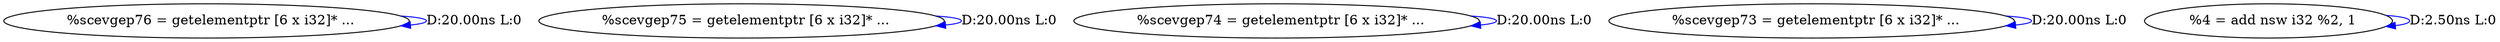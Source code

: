 digraph {
Node0x317b5d0[label="  %scevgep76 = getelementptr [6 x i32]* ..."];
Node0x317b5d0 -> Node0x317b5d0[label="D:20.00ns L:0",color=blue];
Node0x317b6b0[label="  %scevgep75 = getelementptr [6 x i32]* ..."];
Node0x317b6b0 -> Node0x317b6b0[label="D:20.00ns L:0",color=blue];
Node0x317b790[label="  %scevgep74 = getelementptr [6 x i32]* ..."];
Node0x317b790 -> Node0x317b790[label="D:20.00ns L:0",color=blue];
Node0x317b870[label="  %scevgep73 = getelementptr [6 x i32]* ..."];
Node0x317b870 -> Node0x317b870[label="D:20.00ns L:0",color=blue];
Node0x317bcd0[label="  %4 = add nsw i32 %2, 1"];
Node0x317bcd0 -> Node0x317bcd0[label="D:2.50ns L:0",color=blue];
}
